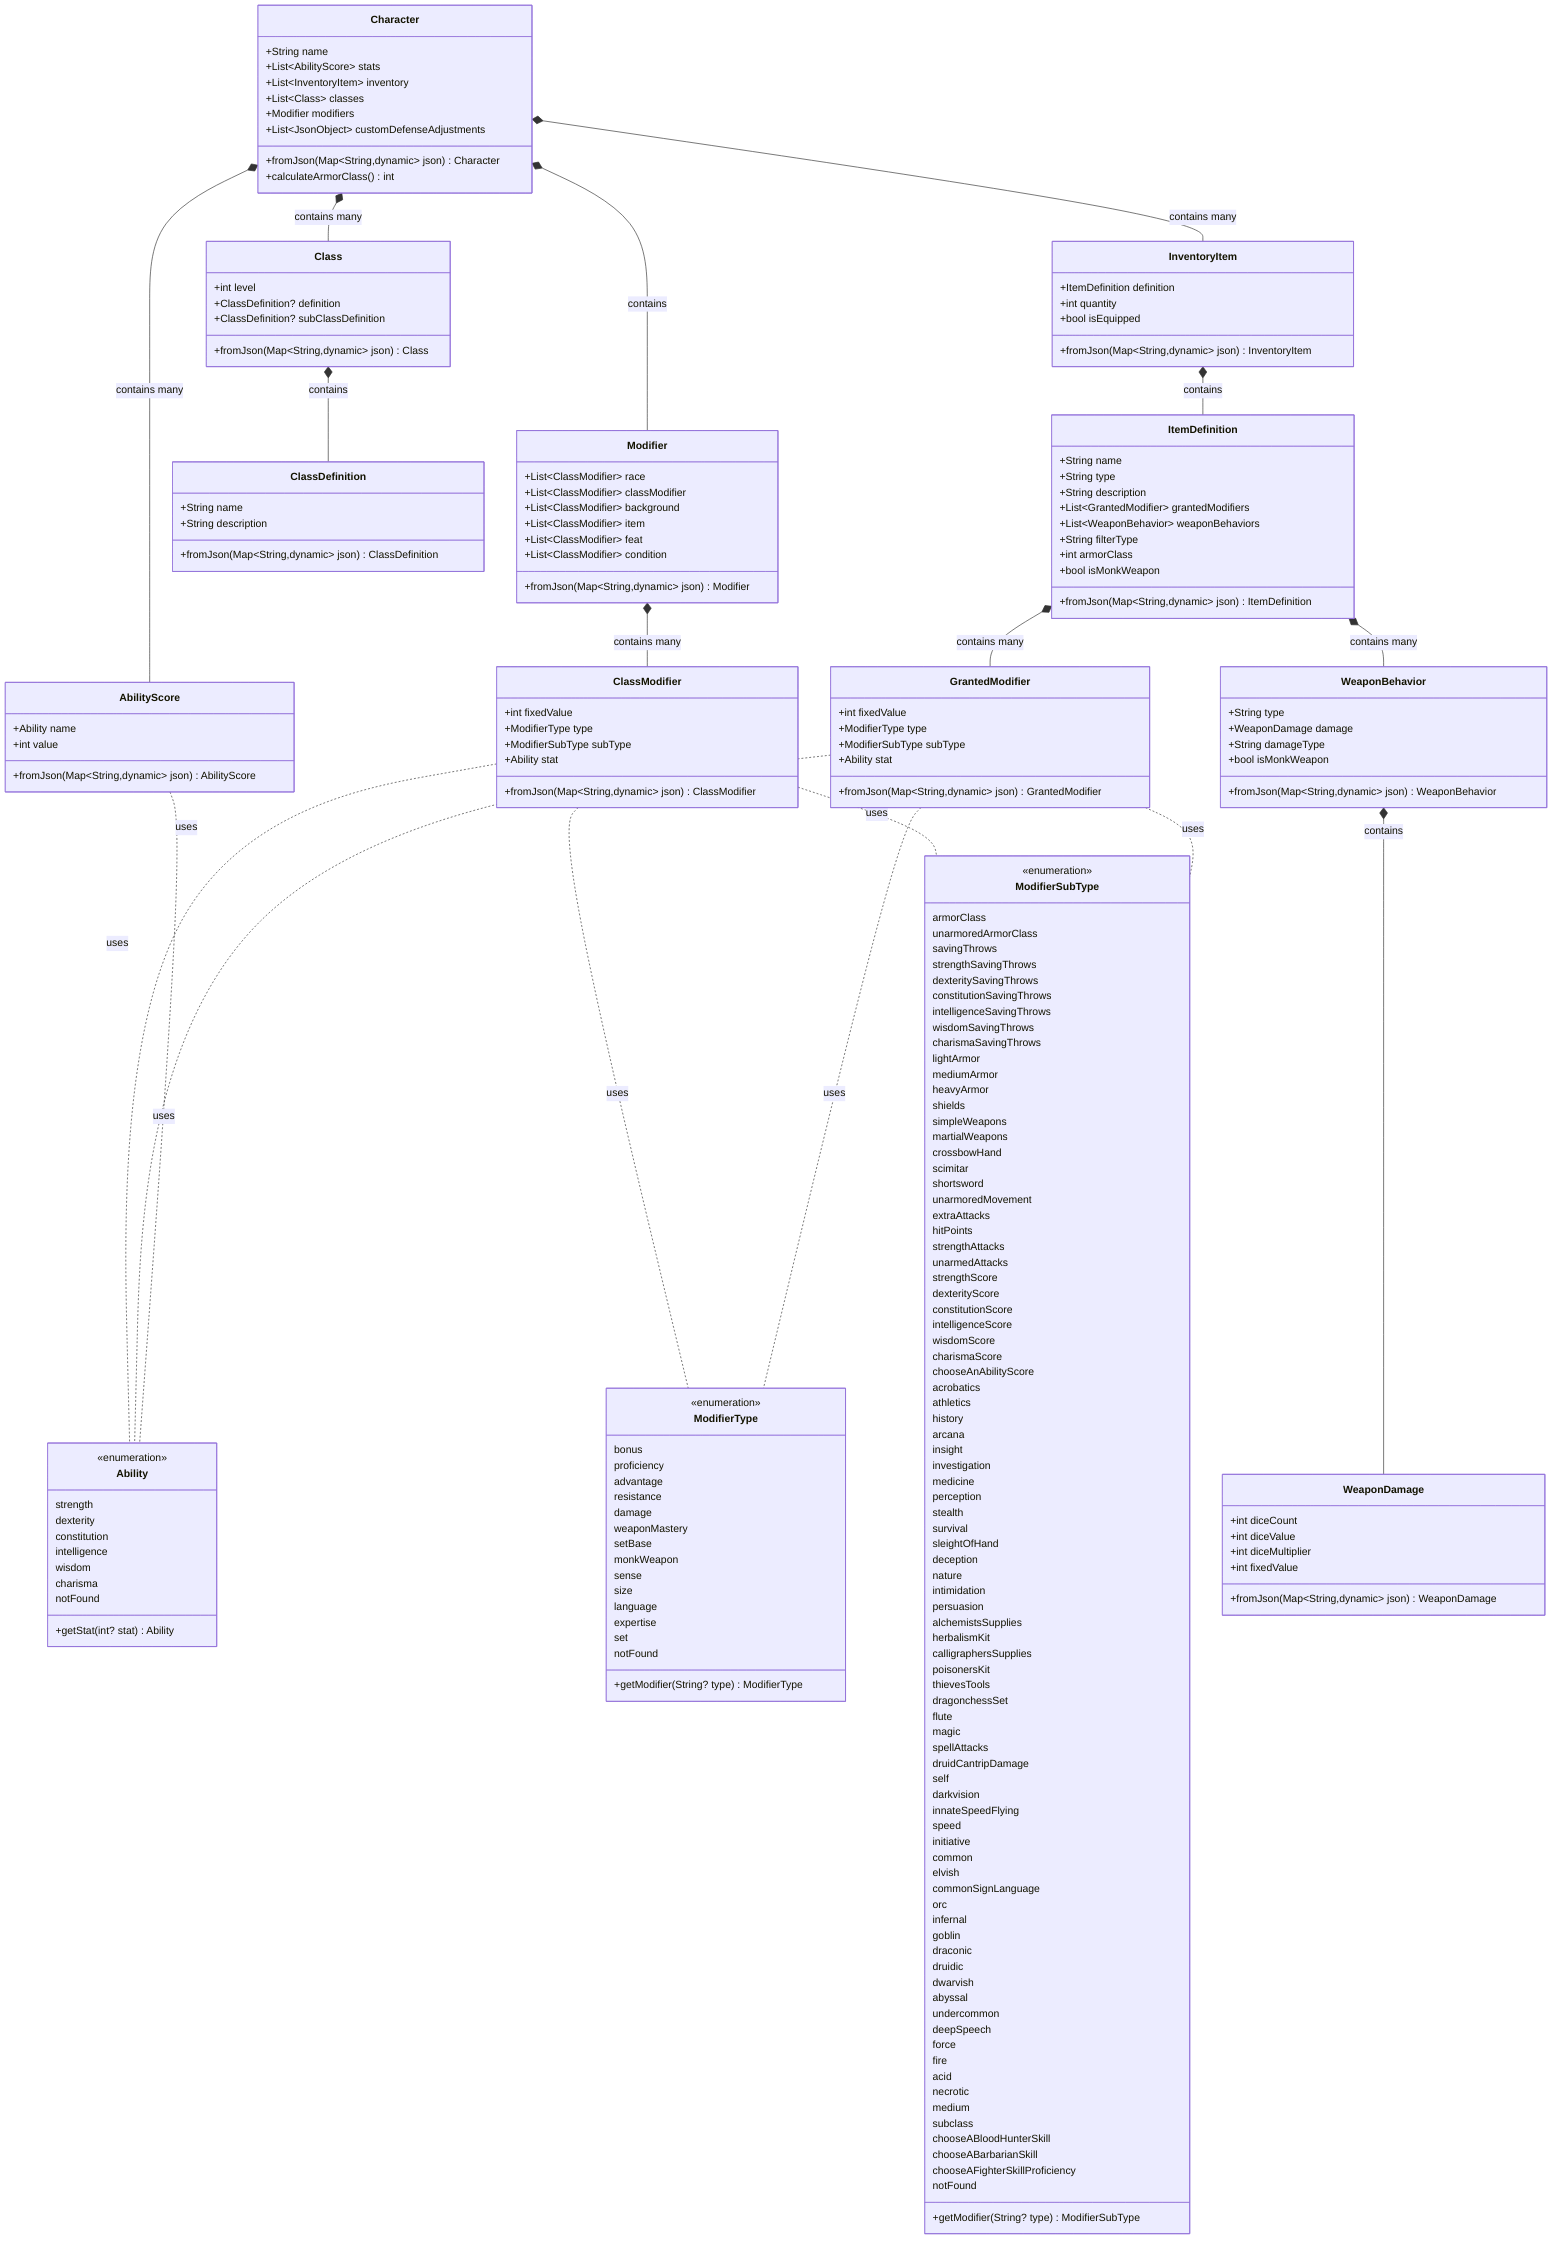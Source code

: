 classDiagram
    class Character {
        +String name
        +List~AbilityScore~ stats
        +List~InventoryItem~ inventory
        +List~Class~ classes
        +Modifier modifiers
        +List~JsonObject~ customDefenseAdjustments
        +fromJson(Map~String,dynamic~ json) Character
        +calculateArmorClass() int
    }

    class AbilityScore {
        +Ability name
        +int value
        +fromJson(Map~String,dynamic~ json) AbilityScore
    }

    class InventoryItem {
        +ItemDefinition definition
        +int quantity
        +bool isEquipped
        +fromJson(Map~String,dynamic~ json) InventoryItem
    }

    class ItemDefinition {
        +String name
        +String type
        +String description
        +List~GrantedModifier~ grantedModifiers
        +List~WeaponBehavior~ weaponBehaviors
        +String filterType
        +int armorClass
        +bool isMonkWeapon
        +fromJson(Map~String,dynamic~ json) ItemDefinition
    }

    class WeaponBehavior {
        +String type
        +WeaponDamage damage
        +String damageType
        +bool isMonkWeapon
        +fromJson(Map~String,dynamic~ json) WeaponBehavior
    }

    class WeaponDamage {
        +int diceCount
        +int diceValue
        +int diceMultiplier
        +int fixedValue
        +fromJson(Map~String,dynamic~ json) WeaponDamage
    }

    class Class {
        +int level
        +ClassDefinition? definition
        +ClassDefinition? subClassDefinition
        +fromJson(Map~String,dynamic~ json) Class
    }

    class ClassDefinition {
        +String name
        +String description
        +fromJson(Map~String,dynamic~ json) ClassDefinition
    }

    class Modifier {
        +List~ClassModifier~ race
        +List~ClassModifier~ classModifier
        +List~ClassModifier~ background
        +List~ClassModifier~ item
        +List~ClassModifier~ feat
        +List~ClassModifier~ condition
        +fromJson(Map~String,dynamic~ json) Modifier
    }

    class ClassModifier {
        +int fixedValue
        +ModifierType type
        +ModifierSubType subType
        +Ability stat
        +fromJson(Map~String,dynamic~ json) ClassModifier
    }

    class GrantedModifier {
        +int fixedValue
        +ModifierType type
        +ModifierSubType subType
        +Ability stat
        +fromJson(Map~String,dynamic~ json) GrantedModifier
    }

    class Ability {
        <<enumeration>>
        strength
        dexterity
        constitution
        intelligence
        wisdom
        charisma
        notFound
        +getStat(int? stat) Ability
    }

    class ModifierType {
        <<enumeration>>
        bonus
        proficiency
        advantage
        resistance
        damage
        weaponMastery
        setBase
        monkWeapon
        sense
        size
        language
        expertise
        set
        notFound
        +getModifier(String? type) ModifierType
    }

    class ModifierSubType {
        <<enumeration>>
        armorClass
        unarmoredArmorClass
        savingThrows
        strengthSavingThrows
        dexteritySavingThrows
        constitutionSavingThrows
        intelligenceSavingThrows
        wisdomSavingThrows
        charismaSavingThrows
        lightArmor
        mediumArmor
        heavyArmor
        shields
        simpleWeapons
        martialWeapons
        crossbowHand
        scimitar
        shortsword
        unarmoredMovement
        extraAttacks
        hitPoints
        strengthAttacks
        unarmedAttacks
        strengthScore
        dexterityScore
        constitutionScore
        intelligenceScore
        wisdomScore
        charismaScore
        chooseAnAbilityScore
        acrobatics
        athletics
        history
        arcana
        insight
        investigation
        medicine
        perception
        stealth
        survival
        sleightOfHand
        deception
        nature
        intimidation
        persuasion
        alchemistsSupplies
        herbalismKit
        calligraphersSupplies
        poisonersKit
        thievesTools
        dragonchessSet
        flute
        magic
        spellAttacks
        druidCantripDamage
        self
        darkvision
        innateSpeedFlying
        speed
        initiative
        common
        elvish
        commonSignLanguage
        orc
        infernal
        goblin
        draconic
        druidic
        dwarvish
        abyssal
        undercommon
        deepSpeech
        force
        fire
        acid
        necrotic
        medium
        subclass
        chooseABloodHunterSkill
        chooseABarbarianSkill
        chooseAFighterSkillProficiency
        notFound
        +getModifier(String? type) ModifierSubType
    }

    %% Relationships
    Character *-- AbilityScore : contains many
    Character *-- InventoryItem : contains many
    Character *-- Class : contains many
    Character *-- Modifier : contains

    InventoryItem *-- ItemDefinition : contains
    ItemDefinition *-- GrantedModifier : contains many
    ItemDefinition *-- WeaponBehavior : contains many
    WeaponBehavior *-- WeaponDamage : contains

    Class *-- ClassDefinition : contains

    Modifier *-- ClassModifier : contains many

    ClassModifier .. Ability : uses
    ClassModifier .. ModifierType : uses
    ClassModifier .. ModifierSubType : uses

    GrantedModifier .. Ability : uses
    GrantedModifier .. ModifierType : uses
    GrantedModifier .. ModifierSubType : uses

    AbilityScore .. Ability : uses